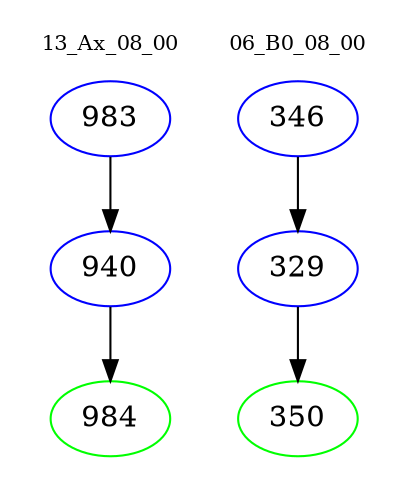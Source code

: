 digraph{
subgraph cluster_0 {
color = white
label = "13_Ax_08_00";
fontsize=10;
T0_983 [label="983", color="blue"]
T0_983 -> T0_940 [color="black"]
T0_940 [label="940", color="blue"]
T0_940 -> T0_984 [color="black"]
T0_984 [label="984", color="green"]
}
subgraph cluster_1 {
color = white
label = "06_B0_08_00";
fontsize=10;
T1_346 [label="346", color="blue"]
T1_346 -> T1_329 [color="black"]
T1_329 [label="329", color="blue"]
T1_329 -> T1_350 [color="black"]
T1_350 [label="350", color="green"]
}
}
